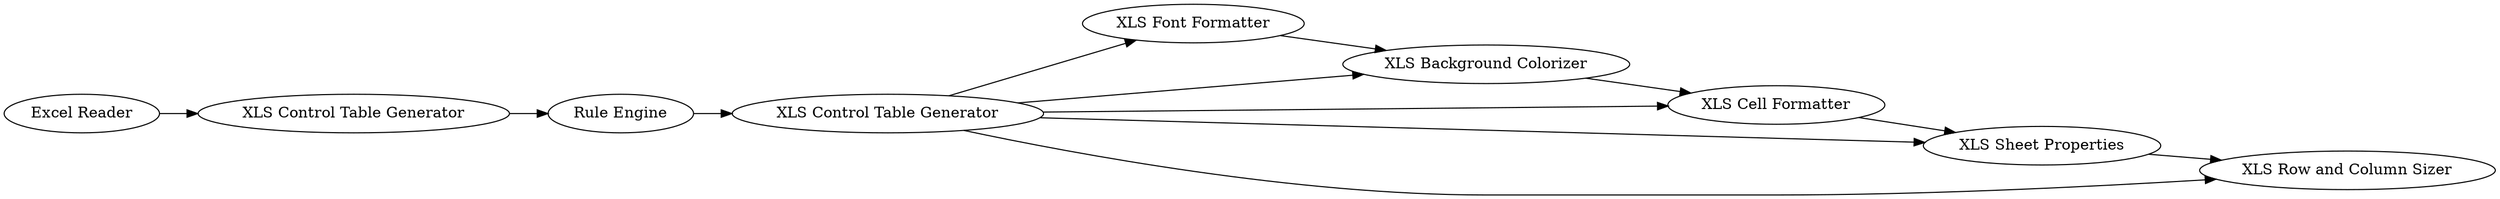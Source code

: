 digraph {
	1 [label="Excel Reader"]
	2 [label="XLS Control Table Generator"]
	3 [label="Rule Engine"]
	4 [label="XLS Control Table Generator"]
	5 [label="XLS Font Formatter"]
	6 [label="XLS Background Colorizer"]
	7 [label="XLS Cell Formatter"]
	8 [label="XLS Sheet Properties"]
	9 [label="XLS Row and Column Sizer"]
	1 -> 2
	2 -> 3
	3 -> 4
	4 -> 5
	4 -> 6
	4 -> 7
	4 -> 8
	4 -> 9
	5 -> 6
	6 -> 7
	7 -> 8
	8 -> 9
	rankdir=LR
}
